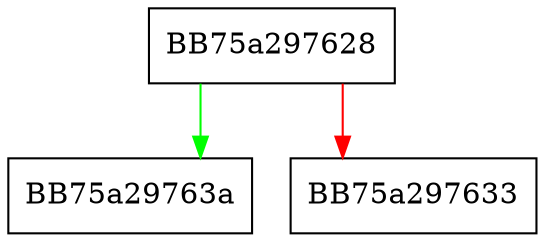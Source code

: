digraph sqlite3VdbeMemSetNull {
  node [shape="box"];
  graph [splines=ortho];
  BB75a297628 -> BB75a29763a [color="green"];
  BB75a297628 -> BB75a297633 [color="red"];
}
